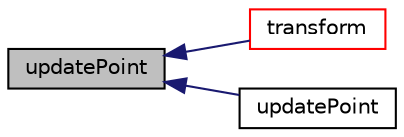 digraph "updatePoint"
{
  bgcolor="transparent";
  edge [fontname="Helvetica",fontsize="10",labelfontname="Helvetica",labelfontsize="10"];
  node [fontname="Helvetica",fontsize="10",shape=record];
  rankdir="LR";
  Node170 [label="updatePoint",height=0.2,width=0.4,color="black", fillcolor="grey75", style="filled", fontcolor="black"];
  Node170 -> Node171 [dir="back",color="midnightblue",fontsize="10",style="solid",fontname="Helvetica"];
  Node171 [label="transform",height=0.2,width=0.4,color="red",URL="$a25897.html#a972cad5e4f03f84eb3a404ea8a8dc5c7",tooltip="Apply rotation matrix to origin. "];
  Node170 -> Node175 [dir="back",color="midnightblue",fontsize="10",style="solid",fontname="Helvetica"];
  Node175 [label="updatePoint",height=0.2,width=0.4,color="black",URL="$a25897.html#ad1ba7a51074b1ee1f10904f600e63646",tooltip="Influence of different value on same point. "];
}
